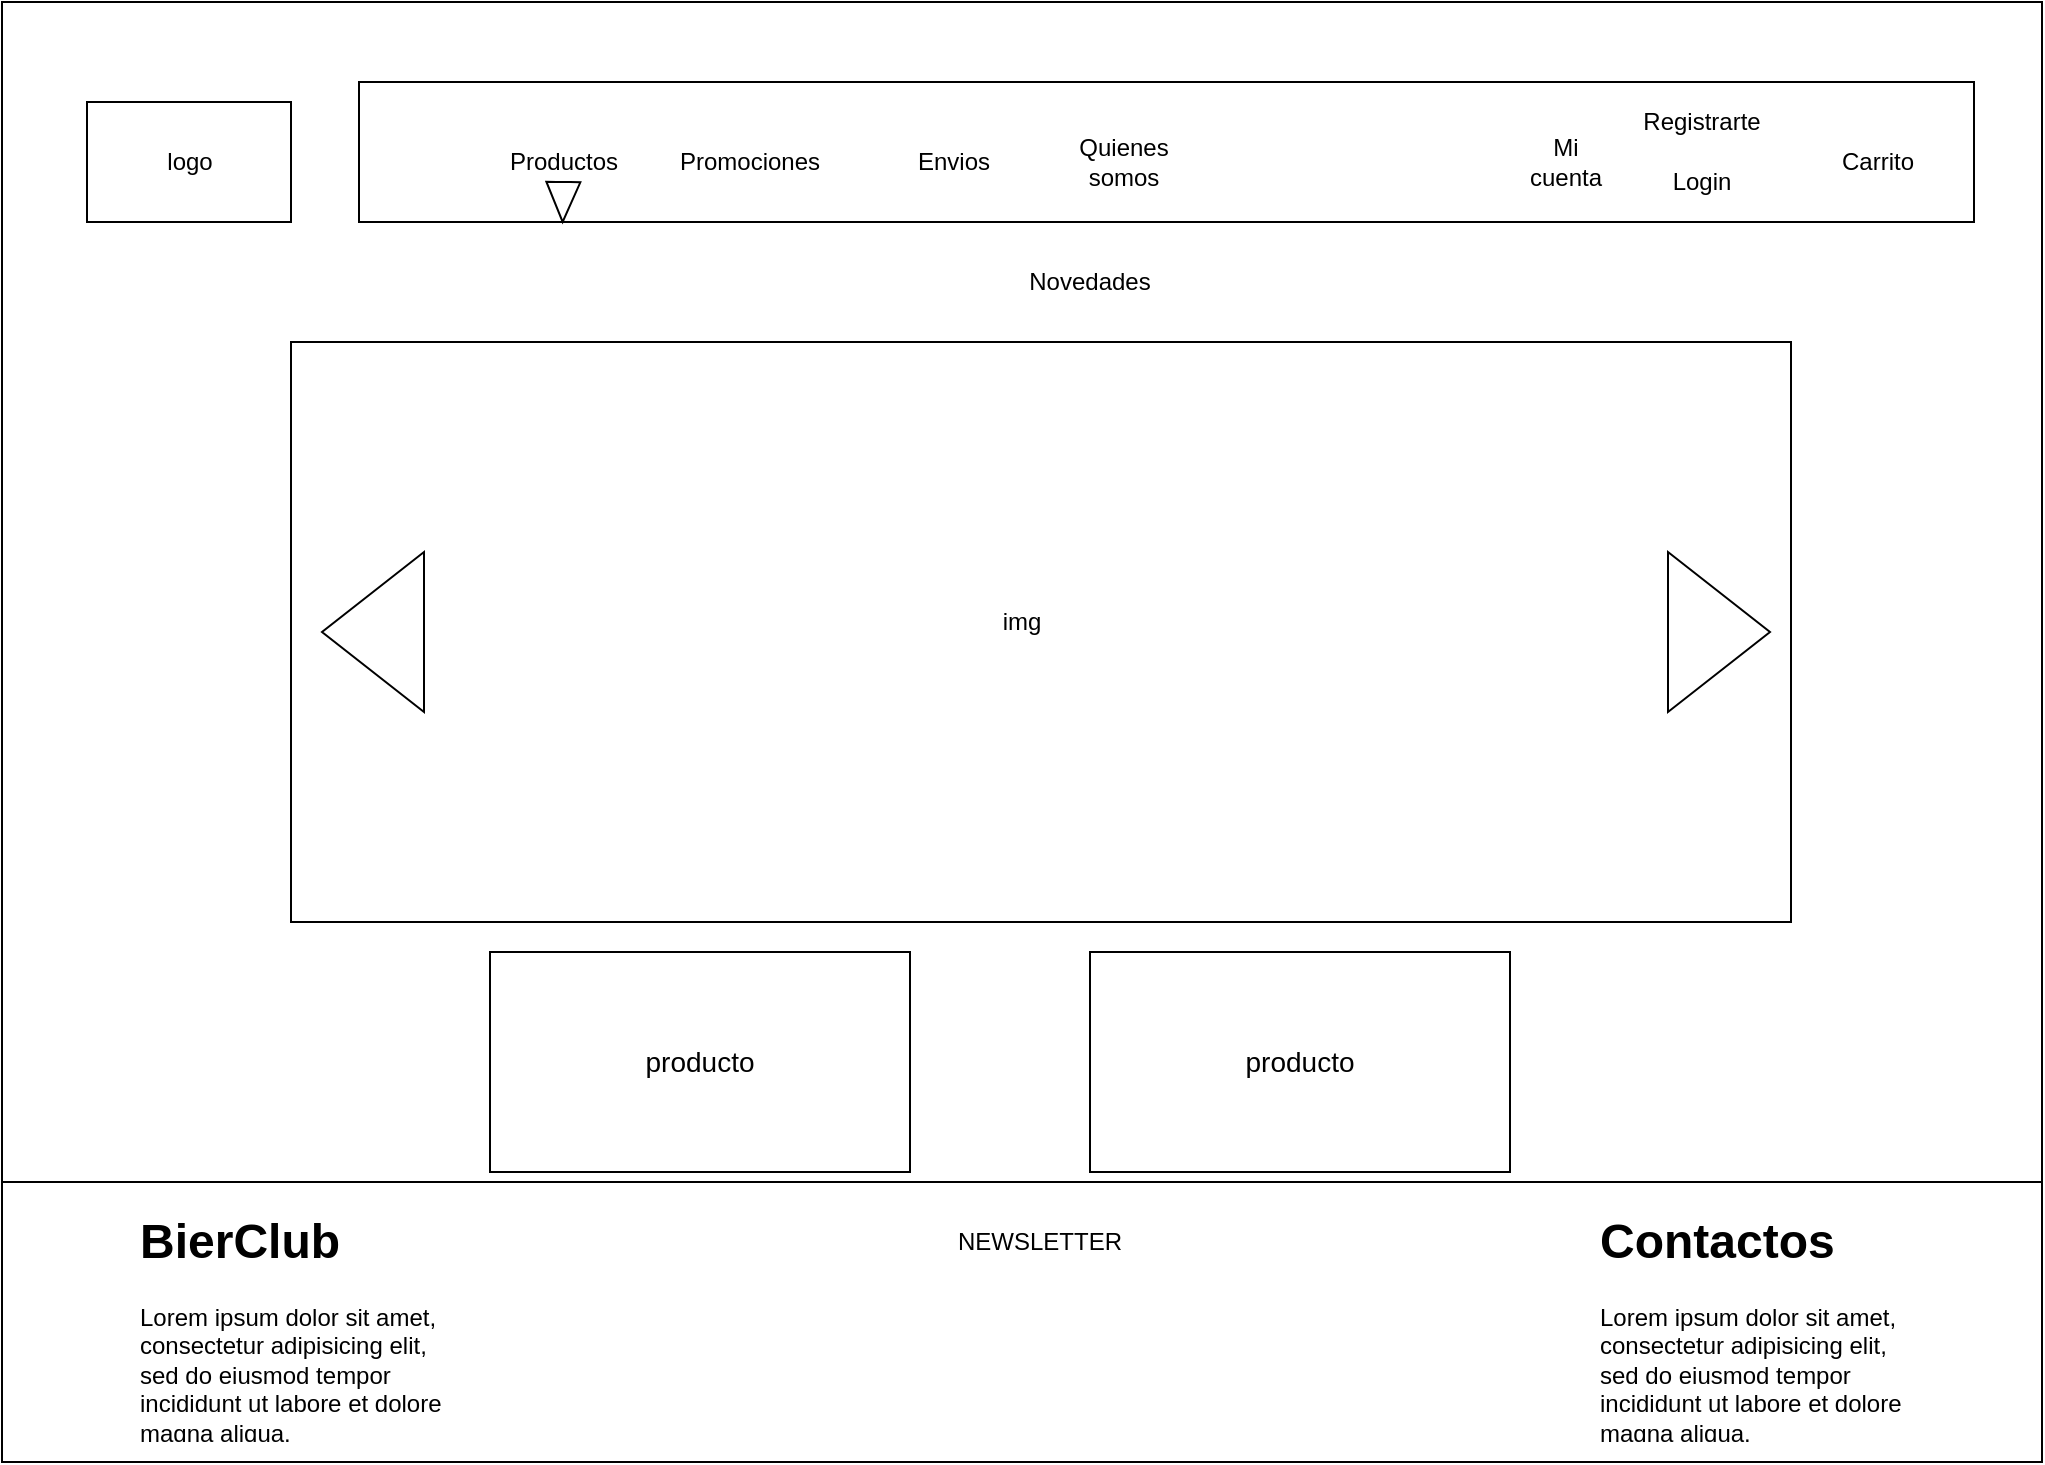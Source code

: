 <mxfile version="13.7.3" type="github" pages="3">
  <diagram id="gOpUKdiFm8pxkeaIe91-" name="Page-1">
    <mxGraphModel dx="2249" dy="762" grid="1" gridSize="10" guides="1" tooltips="1" connect="1" arrows="1" fold="1" page="1" pageScale="1" pageWidth="827" pageHeight="1169" math="0" shadow="0">
      <root>
        <mxCell id="0" />
        <mxCell id="1" parent="0" />
        <mxCell id="SKA3x7ePvZJh_eJGywJF-26" value="" style="group" parent="1" vertex="1" connectable="0">
          <mxGeometry x="-670" y="20" width="1020" height="730" as="geometry" />
        </mxCell>
        <mxCell id="SKA3x7ePvZJh_eJGywJF-1" value="" style="rounded=0;whiteSpace=wrap;html=1;direction=west;" parent="SKA3x7ePvZJh_eJGywJF-26" vertex="1">
          <mxGeometry width="1020" height="730" as="geometry" />
        </mxCell>
        <mxCell id="SKA3x7ePvZJh_eJGywJF-2" value="" style="rounded=0;whiteSpace=wrap;html=1;" parent="SKA3x7ePvZJh_eJGywJF-26" vertex="1">
          <mxGeometry x="42.5" y="50" width="102" height="60" as="geometry" />
        </mxCell>
        <mxCell id="SKA3x7ePvZJh_eJGywJF-3" value="logo" style="text;html=1;strokeColor=none;fillColor=none;align=center;verticalAlign=middle;whiteSpace=wrap;rounded=0;" parent="SKA3x7ePvZJh_eJGywJF-26" vertex="1">
          <mxGeometry x="63.75" y="62.5" width="59.5" height="35" as="geometry" />
        </mxCell>
        <mxCell id="SKA3x7ePvZJh_eJGywJF-4" value="" style="rounded=0;whiteSpace=wrap;html=1;" parent="SKA3x7ePvZJh_eJGywJF-26" vertex="1">
          <mxGeometry x="178.5" y="40" width="807.5" height="70" as="geometry" />
        </mxCell>
        <mxCell id="SKA3x7ePvZJh_eJGywJF-5" value="Registrarte" style="text;html=1;strokeColor=none;fillColor=none;align=center;verticalAlign=middle;whiteSpace=wrap;rounded=0;" parent="SKA3x7ePvZJh_eJGywJF-26" vertex="1">
          <mxGeometry x="833" y="50" width="34" height="20" as="geometry" />
        </mxCell>
        <mxCell id="SKA3x7ePvZJh_eJGywJF-6" value="Login" style="text;html=1;strokeColor=none;fillColor=none;align=center;verticalAlign=middle;whiteSpace=wrap;rounded=0;" parent="SKA3x7ePvZJh_eJGywJF-26" vertex="1">
          <mxGeometry x="833" y="80" width="34" height="20" as="geometry" />
        </mxCell>
        <mxCell id="SKA3x7ePvZJh_eJGywJF-7" value="Productos" style="text;html=1;strokeColor=none;fillColor=none;align=center;verticalAlign=middle;whiteSpace=wrap;rounded=0;" parent="SKA3x7ePvZJh_eJGywJF-26" vertex="1">
          <mxGeometry x="263.5" y="70" width="34" height="20" as="geometry" />
        </mxCell>
        <mxCell id="SKA3x7ePvZJh_eJGywJF-8" value="Mi cuenta" style="text;html=1;strokeColor=none;fillColor=none;align=center;verticalAlign=middle;whiteSpace=wrap;rounded=0;" parent="SKA3x7ePvZJh_eJGywJF-26" vertex="1">
          <mxGeometry x="765" y="70" width="34" height="20" as="geometry" />
        </mxCell>
        <mxCell id="SKA3x7ePvZJh_eJGywJF-9" value="Carrito" style="text;html=1;strokeColor=none;fillColor=none;align=center;verticalAlign=middle;whiteSpace=wrap;rounded=0;" parent="SKA3x7ePvZJh_eJGywJF-26" vertex="1">
          <mxGeometry x="921.4" y="70" width="34" height="20" as="geometry" />
        </mxCell>
        <mxCell id="SKA3x7ePvZJh_eJGywJF-10" value="Promociones" style="text;html=1;strokeColor=none;fillColor=none;align=center;verticalAlign=middle;whiteSpace=wrap;rounded=0;" parent="SKA3x7ePvZJh_eJGywJF-26" vertex="1">
          <mxGeometry x="357" y="70" width="34" height="20" as="geometry" />
        </mxCell>
        <mxCell id="SKA3x7ePvZJh_eJGywJF-11" value="Envios" style="text;html=1;strokeColor=none;fillColor=none;align=center;verticalAlign=middle;whiteSpace=wrap;rounded=0;" parent="SKA3x7ePvZJh_eJGywJF-26" vertex="1">
          <mxGeometry x="459" y="70" width="34" height="20" as="geometry" />
        </mxCell>
        <mxCell id="SKA3x7ePvZJh_eJGywJF-12" value="Novedades" style="text;html=1;strokeColor=none;fillColor=none;align=center;verticalAlign=middle;whiteSpace=wrap;rounded=0;" parent="SKA3x7ePvZJh_eJGywJF-26" vertex="1">
          <mxGeometry x="527" y="130" width="34" height="20" as="geometry" />
        </mxCell>
        <mxCell id="SKA3x7ePvZJh_eJGywJF-13" value="" style="rounded=0;whiteSpace=wrap;html=1;" parent="SKA3x7ePvZJh_eJGywJF-26" vertex="1">
          <mxGeometry x="144.5" y="170" width="750" height="290" as="geometry" />
        </mxCell>
        <mxCell id="SKA3x7ePvZJh_eJGywJF-14" value="img" style="text;html=1;strokeColor=none;fillColor=none;align=center;verticalAlign=middle;whiteSpace=wrap;rounded=0;" parent="SKA3x7ePvZJh_eJGywJF-26" vertex="1">
          <mxGeometry x="493" y="300" width="34" height="20" as="geometry" />
        </mxCell>
        <mxCell id="SKA3x7ePvZJh_eJGywJF-15" value="" style="rounded=0;whiteSpace=wrap;html=1;" parent="SKA3x7ePvZJh_eJGywJF-26" vertex="1">
          <mxGeometry y="590" width="1020" height="140" as="geometry" />
        </mxCell>
        <mxCell id="SKA3x7ePvZJh_eJGywJF-16" value="Quienes somos" style="text;html=1;strokeColor=none;fillColor=none;align=center;verticalAlign=middle;whiteSpace=wrap;rounded=0;" parent="SKA3x7ePvZJh_eJGywJF-26" vertex="1">
          <mxGeometry x="544" y="70" width="34" height="20" as="geometry" />
        </mxCell>
        <mxCell id="SKA3x7ePvZJh_eJGywJF-17" value="&lt;h1&gt;BierClub&lt;/h1&gt;&lt;p&gt;Lorem ipsum dolor sit amet, consectetur adipisicing elit, sed do eiusmod tempor incididunt ut labore et dolore magna aliqua.&lt;/p&gt;" style="text;html=1;strokeColor=none;fillColor=none;spacing=5;spacingTop=-20;whiteSpace=wrap;overflow=hidden;rounded=0;" parent="SKA3x7ePvZJh_eJGywJF-26" vertex="1">
          <mxGeometry x="63.75" y="600" width="161.5" height="120" as="geometry" />
        </mxCell>
        <mxCell id="SKA3x7ePvZJh_eJGywJF-18" value="NEWSLETTER" style="text;html=1;strokeColor=none;fillColor=none;align=center;verticalAlign=middle;whiteSpace=wrap;rounded=0;" parent="SKA3x7ePvZJh_eJGywJF-26" vertex="1">
          <mxGeometry x="501.5" y="610" width="34" height="20" as="geometry" />
        </mxCell>
        <mxCell id="SKA3x7ePvZJh_eJGywJF-19" value="&lt;h1&gt;Contactos&lt;/h1&gt;&lt;p&gt;Lorem ipsum dolor sit amet, consectetur adipisicing elit, sed do eiusmod tempor incididunt ut labore et dolore magna aliqua.&lt;/p&gt;" style="text;html=1;strokeColor=none;fillColor=none;spacing=5;spacingTop=-20;whiteSpace=wrap;overflow=hidden;rounded=0;" parent="SKA3x7ePvZJh_eJGywJF-26" vertex="1">
          <mxGeometry x="793.9" y="600" width="161.5" height="120" as="geometry" />
        </mxCell>
        <mxCell id="SKA3x7ePvZJh_eJGywJF-20" value="" style="triangle;whiteSpace=wrap;html=1;" parent="SKA3x7ePvZJh_eJGywJF-26" vertex="1">
          <mxGeometry x="833" y="275" width="51" height="80" as="geometry" />
        </mxCell>
        <mxCell id="SKA3x7ePvZJh_eJGywJF-21" value="" style="triangle;whiteSpace=wrap;html=1;rotation=-180;" parent="SKA3x7ePvZJh_eJGywJF-26" vertex="1">
          <mxGeometry x="160" y="275" width="51" height="80" as="geometry" />
        </mxCell>
        <mxCell id="SKA3x7ePvZJh_eJGywJF-22" value="" style="html=1;shadow=0;dashed=0;align=center;verticalAlign=middle;shape=mxgraph.arrows2.arrow;dy=0.6;dx=40;direction=north;notch=0;rotation=-179;" parent="SKA3x7ePvZJh_eJGywJF-26" vertex="1">
          <mxGeometry x="272" y="90" width="17" height="20" as="geometry" />
        </mxCell>
        <mxCell id="EqxgdsRq9EpwYWU9fqhZ-1" value="" style="rounded=0;whiteSpace=wrap;html=1;fontSize=14;" vertex="1" parent="SKA3x7ePvZJh_eJGywJF-26">
          <mxGeometry x="244" y="475" width="210" height="110" as="geometry" />
        </mxCell>
        <mxCell id="EqxgdsRq9EpwYWU9fqhZ-2" value="producto" style="text;html=1;strokeColor=none;fillColor=none;align=center;verticalAlign=middle;whiteSpace=wrap;rounded=0;fontSize=14;" vertex="1" parent="SKA3x7ePvZJh_eJGywJF-26">
          <mxGeometry x="329" y="520" width="40" height="20" as="geometry" />
        </mxCell>
        <mxCell id="EqxgdsRq9EpwYWU9fqhZ-4" value="" style="rounded=0;whiteSpace=wrap;html=1;fontSize=14;" vertex="1" parent="SKA3x7ePvZJh_eJGywJF-26">
          <mxGeometry x="544" y="475" width="210" height="110" as="geometry" />
        </mxCell>
        <mxCell id="EqxgdsRq9EpwYWU9fqhZ-5" value="producto" style="text;html=1;strokeColor=none;fillColor=none;align=center;verticalAlign=middle;whiteSpace=wrap;rounded=0;fontSize=14;" vertex="1" parent="SKA3x7ePvZJh_eJGywJF-26">
          <mxGeometry x="629" y="520" width="40" height="20" as="geometry" />
        </mxCell>
      </root>
    </mxGraphModel>
  </diagram>
  <diagram id="BdrQL4cdrKm6RFQFndbp" name="Page-2">
    <mxGraphModel dx="2500" dy="896" grid="1" gridSize="10" guides="1" tooltips="1" connect="1" arrows="1" fold="1" page="1" pageScale="1" pageWidth="827" pageHeight="1169" math="0" shadow="0">
      <root>
        <mxCell id="iuKd_Pp8GD_JtyTHeRY1-0" />
        <mxCell id="iuKd_Pp8GD_JtyTHeRY1-1" parent="iuKd_Pp8GD_JtyTHeRY1-0" />
        <mxCell id="iuKd_Pp8GD_JtyTHeRY1-2" value="" style="rounded=0;whiteSpace=wrap;html=1;direction=west;" parent="iuKd_Pp8GD_JtyTHeRY1-1" vertex="1">
          <mxGeometry x="-670" y="20" width="1020" height="730" as="geometry" />
        </mxCell>
        <mxCell id="iuKd_Pp8GD_JtyTHeRY1-3" value="Productos" style="text;html=1;strokeColor=none;fillColor=none;align=center;verticalAlign=middle;whiteSpace=wrap;rounded=0;" parent="iuKd_Pp8GD_JtyTHeRY1-1" vertex="1">
          <mxGeometry x="-406.5" y="90" width="34.0" height="20" as="geometry" />
        </mxCell>
        <mxCell id="iuKd_Pp8GD_JtyTHeRY1-4" value="Promociones" style="text;html=1;strokeColor=none;fillColor=none;align=center;verticalAlign=middle;whiteSpace=wrap;rounded=0;" parent="iuKd_Pp8GD_JtyTHeRY1-1" vertex="1">
          <mxGeometry x="-313" y="90" width="34.0" height="20" as="geometry" />
        </mxCell>
        <mxCell id="iuKd_Pp8GD_JtyTHeRY1-5" value="Envios" style="text;html=1;strokeColor=none;fillColor=none;align=center;verticalAlign=middle;whiteSpace=wrap;rounded=0;" parent="iuKd_Pp8GD_JtyTHeRY1-1" vertex="1">
          <mxGeometry x="-211" y="90" width="34.0" height="20" as="geometry" />
        </mxCell>
        <mxCell id="iuKd_Pp8GD_JtyTHeRY1-6" value="" style="rounded=0;whiteSpace=wrap;html=1;" parent="iuKd_Pp8GD_JtyTHeRY1-1" vertex="1">
          <mxGeometry x="-670" y="630" width="1020" height="150" as="geometry" />
        </mxCell>
        <mxCell id="iuKd_Pp8GD_JtyTHeRY1-7" value="Quienes somos" style="text;html=1;strokeColor=none;fillColor=none;align=center;verticalAlign=middle;whiteSpace=wrap;rounded=0;" parent="iuKd_Pp8GD_JtyTHeRY1-1" vertex="1">
          <mxGeometry x="-126.0" y="90" width="34.0" height="20" as="geometry" />
        </mxCell>
        <mxCell id="iuKd_Pp8GD_JtyTHeRY1-8" value="NEWSLETTER" style="text;html=1;strokeColor=none;fillColor=none;align=center;verticalAlign=middle;whiteSpace=wrap;rounded=0;" parent="iuKd_Pp8GD_JtyTHeRY1-1" vertex="1">
          <mxGeometry x="-168.5" y="660" width="34.0" height="20" as="geometry" />
        </mxCell>
        <mxCell id="iuKd_Pp8GD_JtyTHeRY1-9" value="" style="shape=actor;whiteSpace=wrap;html=1;" parent="iuKd_Pp8GD_JtyTHeRY1-1" vertex="1">
          <mxGeometry x="90" y="65" width="33.9" height="60" as="geometry" />
        </mxCell>
        <mxCell id="iuKd_Pp8GD_JtyTHeRY1-10" value="Mi cuenta" style="text;html=1;strokeColor=none;fillColor=none;align=center;verticalAlign=middle;whiteSpace=wrap;rounded=0;" parent="iuKd_Pp8GD_JtyTHeRY1-1" vertex="1">
          <mxGeometry x="89.9" y="100" width="34.0" height="20" as="geometry" />
        </mxCell>
        <mxCell id="iuKd_Pp8GD_JtyTHeRY1-11" value="" style="rounded=1;whiteSpace=wrap;html=1;rotation=90;" parent="iuKd_Pp8GD_JtyTHeRY1-1" vertex="1">
          <mxGeometry x="-516.47" y="220" width="151.937" height="173.13" as="geometry" />
        </mxCell>
        <mxCell id="iuKd_Pp8GD_JtyTHeRY1-12" value="" style="rounded=1;whiteSpace=wrap;html=1;rotation=90;" parent="iuKd_Pp8GD_JtyTHeRY1-1" vertex="1">
          <mxGeometry x="-336.907" y="220" width="151.937" height="173.13" as="geometry" />
        </mxCell>
        <mxCell id="iuKd_Pp8GD_JtyTHeRY1-13" value="" style="rounded=1;whiteSpace=wrap;html=1;rotation=90;" parent="iuKd_Pp8GD_JtyTHeRY1-1" vertex="1">
          <mxGeometry x="-150.97" y="220" width="151.937" height="173.13" as="geometry" />
        </mxCell>
        <mxCell id="iuKd_Pp8GD_JtyTHeRY1-14" value="" style="rounded=1;whiteSpace=wrap;html=1;rotation=90;" parent="iuKd_Pp8GD_JtyTHeRY1-1" vertex="1">
          <mxGeometry x="36.03" y="220" width="151.937" height="173.13" as="geometry" />
        </mxCell>
        <mxCell id="iuKd_Pp8GD_JtyTHeRY1-15" value="" style="rounded=1;whiteSpace=wrap;html=1;rotation=90;" parent="iuKd_Pp8GD_JtyTHeRY1-1" vertex="1">
          <mxGeometry x="-516.47" y="430" width="151.937" height="173.13" as="geometry" />
        </mxCell>
        <mxCell id="iuKd_Pp8GD_JtyTHeRY1-19" value="" style="endArrow=none;html=1;entryX=0.75;entryY=0;entryDx=0;entryDy=0;exitX=0.75;exitY=1;exitDx=0;exitDy=0;" parent="iuKd_Pp8GD_JtyTHeRY1-1" source="iuKd_Pp8GD_JtyTHeRY1-11" target="iuKd_Pp8GD_JtyTHeRY1-11" edge="1">
          <mxGeometry width="50" height="50" relative="1" as="geometry">
            <mxPoint x="-516.47" y="351" as="sourcePoint" />
            <mxPoint x="-468.02" y="300" as="targetPoint" />
          </mxGeometry>
        </mxCell>
        <mxCell id="iuKd_Pp8GD_JtyTHeRY1-20" value="" style="endArrow=none;html=1;entryX=0.75;entryY=0;entryDx=0;entryDy=0;" parent="iuKd_Pp8GD_JtyTHeRY1-1" edge="1">
          <mxGeometry width="50" height="50" relative="1" as="geometry">
            <mxPoint x="-334.519" y="350" as="sourcePoint" />
            <mxPoint x="-184.97" y="350.253" as="targetPoint" />
          </mxGeometry>
        </mxCell>
        <mxCell id="iuKd_Pp8GD_JtyTHeRY1-21" value="" style="endArrow=none;html=1;entryX=0.75;entryY=0;entryDx=0;entryDy=0;" parent="iuKd_Pp8GD_JtyTHeRY1-1" edge="1">
          <mxGeometry width="50" height="50" relative="1" as="geometry">
            <mxPoint x="-149.772" y="350" as="sourcePoint" />
            <mxPoint x="-0.223" y="350.253" as="targetPoint" />
          </mxGeometry>
        </mxCell>
        <mxCell id="iuKd_Pp8GD_JtyTHeRY1-22" value="" style="endArrow=none;html=1;entryX=0.75;entryY=0;entryDx=0;entryDy=0;" parent="iuKd_Pp8GD_JtyTHeRY1-1" edge="1">
          <mxGeometry width="50" height="50" relative="1" as="geometry">
            <mxPoint x="38.418" y="350" as="sourcePoint" />
            <mxPoint x="187.967" y="350.253" as="targetPoint" />
          </mxGeometry>
        </mxCell>
        <mxCell id="iuKd_Pp8GD_JtyTHeRY1-27" value="Precio" style="text;html=1;strokeColor=none;fillColor=none;align=center;verticalAlign=middle;whiteSpace=wrap;rounded=0;" parent="iuKd_Pp8GD_JtyTHeRY1-1" vertex="1">
          <mxGeometry x="-465.47" y="360" width="34.0" height="20" as="geometry" />
        </mxCell>
        <mxCell id="iuKd_Pp8GD_JtyTHeRY1-28" value="Precio" style="text;html=1;strokeColor=none;fillColor=none;align=center;verticalAlign=middle;whiteSpace=wrap;rounded=0;" parent="iuKd_Pp8GD_JtyTHeRY1-1" vertex="1">
          <mxGeometry x="95" y="360" width="34.0" height="20" as="geometry" />
        </mxCell>
        <mxCell id="iuKd_Pp8GD_JtyTHeRY1-29" value="Precio" style="text;html=1;strokeColor=none;fillColor=none;align=center;verticalAlign=middle;whiteSpace=wrap;rounded=0;" parent="iuKd_Pp8GD_JtyTHeRY1-1" vertex="1">
          <mxGeometry x="-99.967" y="360" width="34.0" height="20" as="geometry" />
        </mxCell>
        <mxCell id="iuKd_Pp8GD_JtyTHeRY1-30" value="Precio" style="text;html=1;strokeColor=none;fillColor=none;align=center;verticalAlign=middle;whiteSpace=wrap;rounded=0;" parent="iuKd_Pp8GD_JtyTHeRY1-1" vertex="1">
          <mxGeometry x="-277.935" y="360" width="34.0" height="20" as="geometry" />
        </mxCell>
        <mxCell id="iuKd_Pp8GD_JtyTHeRY1-31" value="Precio" style="text;html=1;strokeColor=none;fillColor=none;align=center;verticalAlign=middle;whiteSpace=wrap;rounded=0;" parent="iuKd_Pp8GD_JtyTHeRY1-1" vertex="1">
          <mxGeometry x="-469.72" y="570" width="34.0" height="20" as="geometry" />
        </mxCell>
        <mxCell id="iuKd_Pp8GD_JtyTHeRY1-32" value="Precio" style="text;html=1;strokeColor=none;fillColor=none;align=center;verticalAlign=middle;whiteSpace=wrap;rounded=0;" parent="iuKd_Pp8GD_JtyTHeRY1-1" vertex="1">
          <mxGeometry x="153.97" y="530" width="34.0" height="20" as="geometry" />
        </mxCell>
        <mxCell id="iuKd_Pp8GD_JtyTHeRY1-33" value="Precio" style="text;html=1;strokeColor=none;fillColor=none;align=center;verticalAlign=middle;whiteSpace=wrap;rounded=0;" parent="iuKd_Pp8GD_JtyTHeRY1-1" vertex="1">
          <mxGeometry x="-40.997" y="530" width="34.0" height="20" as="geometry" />
        </mxCell>
        <mxCell id="iuKd_Pp8GD_JtyTHeRY1-34" value="Precio" style="text;html=1;strokeColor=none;fillColor=none;align=center;verticalAlign=middle;whiteSpace=wrap;rounded=0;" parent="iuKd_Pp8GD_JtyTHeRY1-1" vertex="1">
          <mxGeometry x="-223.215" y="530" width="34.0" height="20" as="geometry" />
        </mxCell>
        <mxCell id="iuKd_Pp8GD_JtyTHeRY1-35" value="" style="ellipse;whiteSpace=wrap;html=1;" parent="iuKd_Pp8GD_JtyTHeRY1-1" vertex="1">
          <mxGeometry x="-640.25" y="55" width="102" height="80" as="geometry" />
        </mxCell>
        <mxCell id="iuKd_Pp8GD_JtyTHeRY1-36" value="" style="line;strokeWidth=2;html=1;" parent="iuKd_Pp8GD_JtyTHeRY1-1" vertex="1">
          <mxGeometry x="-670" y="150" width="1020" height="10" as="geometry" />
        </mxCell>
        <mxCell id="iuKd_Pp8GD_JtyTHeRY1-37" value="" style="rounded=1;whiteSpace=wrap;html=1;" parent="iuKd_Pp8GD_JtyTHeRY1-1" vertex="1">
          <mxGeometry x="146" y="50" width="68.0" height="80" as="geometry" />
        </mxCell>
        <mxCell id="iuKd_Pp8GD_JtyTHeRY1-38" value="Registrarte" style="text;html=1;strokeColor=none;fillColor=none;align=center;verticalAlign=middle;whiteSpace=wrap;rounded=0;" parent="iuKd_Pp8GD_JtyTHeRY1-1" vertex="1">
          <mxGeometry x="163" y="70" width="34.0" height="20" as="geometry" />
        </mxCell>
        <mxCell id="iuKd_Pp8GD_JtyTHeRY1-39" value="Login" style="text;html=1;strokeColor=none;fillColor=none;align=center;verticalAlign=middle;whiteSpace=wrap;rounded=0;" parent="iuKd_Pp8GD_JtyTHeRY1-1" vertex="1">
          <mxGeometry x="163" y="100" width="34.0" height="20" as="geometry" />
        </mxCell>
        <mxCell id="iuKd_Pp8GD_JtyTHeRY1-40" value="" style="endArrow=none;html=1;" parent="iuKd_Pp8GD_JtyTHeRY1-1" edge="1">
          <mxGeometry width="50" height="50" relative="1" as="geometry">
            <mxPoint x="146" y="99" as="sourcePoint" />
            <mxPoint x="214" y="99" as="targetPoint" />
          </mxGeometry>
        </mxCell>
        <mxCell id="iuKd_Pp8GD_JtyTHeRY1-41" value="" style="ellipse;whiteSpace=wrap;html=1;" parent="iuKd_Pp8GD_JtyTHeRY1-1" vertex="1">
          <mxGeometry x="231.0" y="55" width="102" height="80" as="geometry" />
        </mxCell>
        <mxCell id="iuKd_Pp8GD_JtyTHeRY1-42" value="Img Carrito" style="text;html=1;strokeColor=none;fillColor=none;align=center;verticalAlign=middle;whiteSpace=wrap;rounded=0;" parent="iuKd_Pp8GD_JtyTHeRY1-1" vertex="1">
          <mxGeometry x="265" y="85" width="34.0" height="20" as="geometry" />
        </mxCell>
        <mxCell id="iuKd_Pp8GD_JtyTHeRY1-43" value="" style="html=1;shadow=0;dashed=0;align=center;verticalAlign=middle;shape=mxgraph.arrows2.arrow;dy=0.6;dx=40;direction=north;notch=0;rotation=-179;" parent="iuKd_Pp8GD_JtyTHeRY1-1" vertex="1">
          <mxGeometry x="-402.25" y="115" width="17.0" height="20" as="geometry" />
        </mxCell>
        <mxCell id="iuKd_Pp8GD_JtyTHeRY1-44" value="" style="rounded=1;whiteSpace=wrap;html=1;" parent="iuKd_Pp8GD_JtyTHeRY1-1" vertex="1">
          <mxGeometry x="-610.5" y="650" width="178.5" height="110" as="geometry" />
        </mxCell>
        <mxCell id="iuKd_Pp8GD_JtyTHeRY1-45" value="&lt;h1&gt;BierClub&lt;/h1&gt;&lt;p&gt;Lorem ipsum dolor sit amet, consectetur adipisicing elit, sed do eiusmod tempor incididunt ut labore et dolore magna aliqua.&lt;/p&gt;" style="text;html=1;strokeColor=none;fillColor=none;spacing=5;spacingTop=-20;whiteSpace=wrap;overflow=hidden;rounded=0;" parent="iuKd_Pp8GD_JtyTHeRY1-1" vertex="1">
          <mxGeometry x="-606.25" y="650" width="156.25" height="100" as="geometry" />
        </mxCell>
        <mxCell id="iuKd_Pp8GD_JtyTHeRY1-46" value="" style="rounded=1;whiteSpace=wrap;html=1;" parent="iuKd_Pp8GD_JtyTHeRY1-1" vertex="1">
          <mxGeometry x="-286.965" y="690" width="279.964" height="30" as="geometry" />
        </mxCell>
        <mxCell id="iuKd_Pp8GD_JtyTHeRY1-47" value="" style="rounded=1;whiteSpace=wrap;html=1;" parent="iuKd_Pp8GD_JtyTHeRY1-1" vertex="1">
          <mxGeometry x="119.973" y="650" width="187.527" height="110" as="geometry" />
        </mxCell>
        <mxCell id="iuKd_Pp8GD_JtyTHeRY1-48" value="&lt;h1&gt;Contactos&lt;/h1&gt;&lt;p&gt;Lorem ipsum dolor sit amet, consectetur adipisicing elit, sed do eiusmod tempor incididunt ut labore et dolore magna aliqua.&lt;/p&gt;" style="text;html=1;strokeColor=none;fillColor=none;spacing=5;spacingTop=-20;whiteSpace=wrap;overflow=hidden;rounded=0;" parent="iuKd_Pp8GD_JtyTHeRY1-1" vertex="1">
          <mxGeometry x="144.08" y="650" width="139.31" height="110" as="geometry" />
        </mxCell>
        <mxCell id="iuKd_Pp8GD_JtyTHeRY1-49" value="img logo" style="text;html=1;strokeColor=none;fillColor=none;align=center;verticalAlign=middle;whiteSpace=wrap;rounded=0;" parent="iuKd_Pp8GD_JtyTHeRY1-1" vertex="1">
          <mxGeometry x="-606.25" y="85" width="34.0" height="20" as="geometry" />
        </mxCell>
        <mxCell id="Uk2ZDVLwyH8MJyocKTqU-0" value="" style="rounded=1;whiteSpace=wrap;html=1;fontSize=14;arcSize=50;" vertex="1" parent="iuKd_Pp8GD_JtyTHeRY1-1">
          <mxGeometry x="-350.0" y="160" width="421.97" height="40" as="geometry" />
        </mxCell>
        <mxCell id="Uk2ZDVLwyH8MJyocKTqU-1" value="Que estas buscando?" style="text;html=1;strokeColor=none;fillColor=none;align=center;verticalAlign=middle;whiteSpace=wrap;rounded=0;fontSize=14;" vertex="1" parent="iuKd_Pp8GD_JtyTHeRY1-1">
          <mxGeometry x="-222.82" y="170" width="160" height="20" as="geometry" />
        </mxCell>
        <mxCell id="Uk2ZDVLwyH8MJyocKTqU-3" value="Precio" style="text;html=1;strokeColor=none;fillColor=none;align=center;verticalAlign=middle;whiteSpace=wrap;rounded=0;" vertex="1" parent="iuKd_Pp8GD_JtyTHeRY1-1">
          <mxGeometry x="153.97" y="570" width="34.0" height="20" as="geometry" />
        </mxCell>
        <mxCell id="Uk2ZDVLwyH8MJyocKTqU-5" value="" style="endArrow=none;html=1;entryX=0.75;entryY=0;entryDx=0;entryDy=0;" edge="1" parent="iuKd_Pp8GD_JtyTHeRY1-1">
          <mxGeometry width="50" height="50" relative="1" as="geometry">
            <mxPoint x="-90.802" y="560" as="sourcePoint" />
            <mxPoint x="58.747" y="560.253" as="targetPoint" />
          </mxGeometry>
        </mxCell>
        <mxCell id="Uk2ZDVLwyH8MJyocKTqU-6" value="Precio" style="text;html=1;strokeColor=none;fillColor=none;align=center;verticalAlign=middle;whiteSpace=wrap;rounded=0;" vertex="1" parent="iuKd_Pp8GD_JtyTHeRY1-1">
          <mxGeometry x="-40.997" y="570" width="34.0" height="20" as="geometry" />
        </mxCell>
        <mxCell id="Uk2ZDVLwyH8MJyocKTqU-10" value="Precio" style="text;html=1;strokeColor=none;fillColor=none;align=center;verticalAlign=middle;whiteSpace=wrap;rounded=0;" vertex="1" parent="iuKd_Pp8GD_JtyTHeRY1-1">
          <mxGeometry x="-223.215" y="570" width="34.0" height="20" as="geometry" />
        </mxCell>
        <mxCell id="Uk2ZDVLwyH8MJyocKTqU-13" value="Precio" style="text;html=1;strokeColor=none;fillColor=none;align=center;verticalAlign=middle;whiteSpace=wrap;rounded=0;" vertex="1" parent="iuKd_Pp8GD_JtyTHeRY1-1">
          <mxGeometry x="-39.665" y="570" width="34.0" height="20" as="geometry" />
        </mxCell>
        <mxCell id="Uk2ZDVLwyH8MJyocKTqU-14" value="" style="rounded=1;whiteSpace=wrap;html=1;rotation=90;" vertex="1" parent="iuKd_Pp8GD_JtyTHeRY1-1">
          <mxGeometry x="290" y="350" width="100" height="10" as="geometry" />
        </mxCell>
        <mxCell id="Uk2ZDVLwyH8MJyocKTqU-15" value="" style="rounded=1;whiteSpace=wrap;html=1;rotation=90;" vertex="1" parent="iuKd_Pp8GD_JtyTHeRY1-1">
          <mxGeometry x="36.03" y="430" width="151.937" height="173.13" as="geometry" />
        </mxCell>
        <mxCell id="Uk2ZDVLwyH8MJyocKTqU-16" value="" style="endArrow=none;html=1;entryX=0.75;entryY=0;entryDx=0;entryDy=0;" edge="1" parent="iuKd_Pp8GD_JtyTHeRY1-1">
          <mxGeometry width="50" height="50" relative="1" as="geometry">
            <mxPoint x="38.419" y="560" as="sourcePoint" />
            <mxPoint x="187.968" y="560.253" as="targetPoint" />
          </mxGeometry>
        </mxCell>
        <mxCell id="Uk2ZDVLwyH8MJyocKTqU-17" value="Precio" style="text;html=1;strokeColor=none;fillColor=none;align=center;verticalAlign=middle;whiteSpace=wrap;rounded=0;" vertex="1" parent="iuKd_Pp8GD_JtyTHeRY1-1">
          <mxGeometry x="95" y="570" width="34.0" height="20" as="geometry" />
        </mxCell>
        <mxCell id="Uk2ZDVLwyH8MJyocKTqU-18" value="" style="endArrow=none;html=1;entryX=0.75;entryY=0;entryDx=0;entryDy=0;" edge="1" parent="iuKd_Pp8GD_JtyTHeRY1-1">
          <mxGeometry width="50" height="50" relative="1" as="geometry">
            <mxPoint x="-150.969" y="560" as="sourcePoint" />
            <mxPoint x="-1.42" y="560.253" as="targetPoint" />
          </mxGeometry>
        </mxCell>
        <mxCell id="Uk2ZDVLwyH8MJyocKTqU-19" value="Precio" style="text;html=1;strokeColor=none;fillColor=none;align=center;verticalAlign=middle;whiteSpace=wrap;rounded=0;" vertex="1" parent="iuKd_Pp8GD_JtyTHeRY1-1">
          <mxGeometry x="-98.635" y="570" width="34.0" height="20" as="geometry" />
        </mxCell>
        <mxCell id="Uk2ZDVLwyH8MJyocKTqU-20" value="" style="rounded=1;whiteSpace=wrap;html=1;rotation=90;" vertex="1" parent="iuKd_Pp8GD_JtyTHeRY1-1">
          <mxGeometry x="-150.97" y="430" width="151.937" height="173.13" as="geometry" />
        </mxCell>
        <mxCell id="Uk2ZDVLwyH8MJyocKTqU-21" value="" style="rounded=1;whiteSpace=wrap;html=1;rotation=90;" vertex="1" parent="iuKd_Pp8GD_JtyTHeRY1-1">
          <mxGeometry x="-336.907" y="430" width="151.937" height="173.13" as="geometry" />
        </mxCell>
        <mxCell id="Uk2ZDVLwyH8MJyocKTqU-22" value="" style="endArrow=none;html=1;entryX=0.75;entryY=0;entryDx=0;entryDy=0;" edge="1" parent="iuKd_Pp8GD_JtyTHeRY1-1">
          <mxGeometry width="50" height="50" relative="1" as="geometry">
            <mxPoint x="-334.519" y="560" as="sourcePoint" />
            <mxPoint x="-184.97" y="560.253" as="targetPoint" />
          </mxGeometry>
        </mxCell>
        <mxCell id="Uk2ZDVLwyH8MJyocKTqU-23" value="Precio" style="text;html=1;strokeColor=none;fillColor=none;align=center;verticalAlign=middle;whiteSpace=wrap;rounded=0;" vertex="1" parent="iuKd_Pp8GD_JtyTHeRY1-1">
          <mxGeometry x="-282.185" y="570" width="34.0" height="20" as="geometry" />
        </mxCell>
        <mxCell id="Uk2ZDVLwyH8MJyocKTqU-24" value="" style="endArrow=none;html=1;entryX=0.75;entryY=0;entryDx=0;entryDy=0;" edge="1" parent="iuKd_Pp8GD_JtyTHeRY1-1">
          <mxGeometry width="50" height="50" relative="1" as="geometry">
            <mxPoint x="-516.47" y="561" as="sourcePoint" />
            <mxPoint x="-366.921" y="561.253" as="targetPoint" />
          </mxGeometry>
        </mxCell>
        <mxCell id="Uk2ZDVLwyH8MJyocKTqU-25" value="" style="endArrow=none;html=1;entryX=0.75;entryY=0;entryDx=0;entryDy=0;" edge="1" parent="iuKd_Pp8GD_JtyTHeRY1-1">
          <mxGeometry width="50" height="50" relative="1" as="geometry">
            <mxPoint x="-150.969" y="560" as="sourcePoint" />
            <mxPoint x="-1.42" y="560.253" as="targetPoint" />
          </mxGeometry>
        </mxCell>
        <mxCell id="Uk2ZDVLwyH8MJyocKTqU-26" value="Precio" style="text;html=1;strokeColor=none;fillColor=none;align=center;verticalAlign=middle;whiteSpace=wrap;rounded=0;" vertex="1" parent="iuKd_Pp8GD_JtyTHeRY1-1">
          <mxGeometry x="-98.635" y="570" width="34.0" height="20" as="geometry" />
        </mxCell>
      </root>
    </mxGraphModel>
  </diagram>
  <diagram id="ns_dMSV5i1QM9SWYl9xY" name="Page-3">
    <mxGraphModel dx="2500" dy="896" grid="1" gridSize="10" guides="1" tooltips="1" connect="1" arrows="1" fold="1" page="1" pageScale="1" pageWidth="827" pageHeight="1169" math="0" shadow="0">
      <root>
        <mxCell id="ZGFLP-5x8rP5CcCoOaNy-0" />
        <mxCell id="ZGFLP-5x8rP5CcCoOaNy-1" parent="ZGFLP-5x8rP5CcCoOaNy-0" />
        <mxCell id="ZGFLP-5x8rP5CcCoOaNy-99" value="" style="group" parent="ZGFLP-5x8rP5CcCoOaNy-1" vertex="1" connectable="0">
          <mxGeometry x="-660" y="30" width="1020" height="960" as="geometry" />
        </mxCell>
        <mxCell id="ZGFLP-5x8rP5CcCoOaNy-52" value="" style="rounded=0;whiteSpace=wrap;html=1;direction=west;" parent="ZGFLP-5x8rP5CcCoOaNy-99" vertex="1">
          <mxGeometry width="1020" height="730" as="geometry" />
        </mxCell>
        <mxCell id="ZGFLP-5x8rP5CcCoOaNy-53" value="Productos" style="text;html=1;strokeColor=none;fillColor=none;align=center;verticalAlign=middle;whiteSpace=wrap;rounded=0;" parent="ZGFLP-5x8rP5CcCoOaNy-99" vertex="1">
          <mxGeometry x="263.5" y="70" width="34" height="20" as="geometry" />
        </mxCell>
        <mxCell id="ZGFLP-5x8rP5CcCoOaNy-54" value="Promociones" style="text;html=1;strokeColor=none;fillColor=none;align=center;verticalAlign=middle;whiteSpace=wrap;rounded=0;" parent="ZGFLP-5x8rP5CcCoOaNy-99" vertex="1">
          <mxGeometry x="357" y="70" width="34" height="20" as="geometry" />
        </mxCell>
        <mxCell id="ZGFLP-5x8rP5CcCoOaNy-55" value="Envios" style="text;html=1;strokeColor=none;fillColor=none;align=center;verticalAlign=middle;whiteSpace=wrap;rounded=0;" parent="ZGFLP-5x8rP5CcCoOaNy-99" vertex="1">
          <mxGeometry x="459" y="70" width="34" height="20" as="geometry" />
        </mxCell>
        <mxCell id="ZGFLP-5x8rP5CcCoOaNy-56" value="" style="rounded=0;whiteSpace=wrap;html=1;" parent="ZGFLP-5x8rP5CcCoOaNy-99" vertex="1">
          <mxGeometry y="640" width="1020" height="320" as="geometry" />
        </mxCell>
        <mxCell id="ZGFLP-5x8rP5CcCoOaNy-57" value="Quienes somos" style="text;html=1;strokeColor=none;fillColor=none;align=center;verticalAlign=middle;whiteSpace=wrap;rounded=0;" parent="ZGFLP-5x8rP5CcCoOaNy-99" vertex="1">
          <mxGeometry x="544" y="70" width="34" height="20" as="geometry" />
        </mxCell>
        <mxCell id="ZGFLP-5x8rP5CcCoOaNy-58" value="NEWSLETTER" style="text;html=1;strokeColor=none;fillColor=none;align=center;verticalAlign=middle;whiteSpace=wrap;rounded=0;fontSize=22;" parent="ZGFLP-5x8rP5CcCoOaNy-99" vertex="1">
          <mxGeometry x="506.022" y="670" width="34" height="20" as="geometry" />
        </mxCell>
        <mxCell id="ZGFLP-5x8rP5CcCoOaNy-59" value="" style="shape=actor;whiteSpace=wrap;html=1;" parent="ZGFLP-5x8rP5CcCoOaNy-99" vertex="1">
          <mxGeometry x="756.85" y="37.5" width="40.1" height="65" as="geometry" />
        </mxCell>
        <mxCell id="ZGFLP-5x8rP5CcCoOaNy-60" value="Mi cuenta" style="text;html=1;strokeColor=none;fillColor=none;align=center;verticalAlign=middle;whiteSpace=wrap;rounded=0;" parent="ZGFLP-5x8rP5CcCoOaNy-99" vertex="1">
          <mxGeometry x="759.9" y="80" width="34" height="20" as="geometry" />
        </mxCell>
        <mxCell id="ZGFLP-5x8rP5CcCoOaNy-61" value="" style="rounded=1;whiteSpace=wrap;html=1;rotation=90;" parent="ZGFLP-5x8rP5CcCoOaNy-99" vertex="1">
          <mxGeometry x="170.799" y="450" width="151.938" height="173.13" as="geometry" />
        </mxCell>
        <mxCell id="ZGFLP-5x8rP5CcCoOaNy-62" value="" style="rounded=1;whiteSpace=wrap;html=1;rotation=90;" parent="ZGFLP-5x8rP5CcCoOaNy-99" vertex="1">
          <mxGeometry x="350.361" y="450" width="151.938" height="173.13" as="geometry" />
        </mxCell>
        <mxCell id="ZGFLP-5x8rP5CcCoOaNy-63" value="" style="rounded=1;whiteSpace=wrap;html=1;rotation=90;" parent="ZGFLP-5x8rP5CcCoOaNy-99" vertex="1">
          <mxGeometry x="536.299" y="450" width="151.938" height="173.13" as="geometry" />
        </mxCell>
        <mxCell id="ZGFLP-5x8rP5CcCoOaNy-64" value="" style="rounded=1;whiteSpace=wrap;html=1;rotation=90;" parent="ZGFLP-5x8rP5CcCoOaNy-99" vertex="1">
          <mxGeometry x="723.299" y="450" width="151.938" height="173.13" as="geometry" />
        </mxCell>
        <mxCell id="ZGFLP-5x8rP5CcCoOaNy-65" value="" style="endArrow=none;html=1;entryX=0.75;entryY=0;entryDx=0;entryDy=0;" parent="ZGFLP-5x8rP5CcCoOaNy-99" edge="1">
          <mxGeometry width="50" height="50" relative="1" as="geometry">
            <mxPoint x="170.799" y="581" as="sourcePoint" />
            <mxPoint x="320.348" y="581.253" as="targetPoint" />
          </mxGeometry>
        </mxCell>
        <mxCell id="ZGFLP-5x8rP5CcCoOaNy-66" value="" style="endArrow=none;html=1;entryX=0.75;entryY=0;entryDx=0;entryDy=0;" parent="ZGFLP-5x8rP5CcCoOaNy-99" edge="1">
          <mxGeometry width="50" height="50" relative="1" as="geometry">
            <mxPoint x="352.75" y="580" as="sourcePoint" />
            <mxPoint x="502.299" y="580.253" as="targetPoint" />
          </mxGeometry>
        </mxCell>
        <mxCell id="ZGFLP-5x8rP5CcCoOaNy-67" value="" style="endArrow=none;html=1;entryX=0.75;entryY=0;entryDx=0;entryDy=0;" parent="ZGFLP-5x8rP5CcCoOaNy-99" edge="1">
          <mxGeometry width="50" height="50" relative="1" as="geometry">
            <mxPoint x="537.497" y="580" as="sourcePoint" />
            <mxPoint x="687.046" y="580.253" as="targetPoint" />
          </mxGeometry>
        </mxCell>
        <mxCell id="ZGFLP-5x8rP5CcCoOaNy-68" value="" style="endArrow=none;html=1;entryX=0.75;entryY=0;entryDx=0;entryDy=0;" parent="ZGFLP-5x8rP5CcCoOaNy-99" edge="1">
          <mxGeometry width="50" height="50" relative="1" as="geometry">
            <mxPoint x="725.688" y="580" as="sourcePoint" />
            <mxPoint x="875.236" y="580.253" as="targetPoint" />
          </mxGeometry>
        </mxCell>
        <mxCell id="ZGFLP-5x8rP5CcCoOaNy-69" value="Precio" style="text;html=1;strokeColor=none;fillColor=none;align=center;verticalAlign=middle;whiteSpace=wrap;rounded=0;" parent="ZGFLP-5x8rP5CcCoOaNy-99" vertex="1">
          <mxGeometry x="229.999" y="590" width="34" height="20" as="geometry" />
        </mxCell>
        <mxCell id="ZGFLP-5x8rP5CcCoOaNy-70" value="Precio" style="text;html=1;strokeColor=none;fillColor=none;align=center;verticalAlign=middle;whiteSpace=wrap;rounded=0;" parent="ZGFLP-5x8rP5CcCoOaNy-99" vertex="1">
          <mxGeometry x="787.049" y="590" width="34" height="20" as="geometry" />
        </mxCell>
        <mxCell id="ZGFLP-5x8rP5CcCoOaNy-71" value="Precio" style="text;html=1;strokeColor=none;fillColor=none;align=center;verticalAlign=middle;whiteSpace=wrap;rounded=0;" parent="ZGFLP-5x8rP5CcCoOaNy-99" vertex="1">
          <mxGeometry x="595.272" y="590" width="34" height="20" as="geometry" />
        </mxCell>
        <mxCell id="ZGFLP-5x8rP5CcCoOaNy-72" value="Precio" style="text;html=1;strokeColor=none;fillColor=none;align=center;verticalAlign=middle;whiteSpace=wrap;rounded=0;" parent="ZGFLP-5x8rP5CcCoOaNy-99" vertex="1">
          <mxGeometry x="405.084" y="590" width="34" height="20" as="geometry" />
        </mxCell>
        <mxCell id="ZGFLP-5x8rP5CcCoOaNy-73" value="" style="ellipse;whiteSpace=wrap;html=1;" parent="ZGFLP-5x8rP5CcCoOaNy-99" vertex="1">
          <mxGeometry x="29.75" y="35" width="102" height="80" as="geometry" />
        </mxCell>
        <mxCell id="ZGFLP-5x8rP5CcCoOaNy-74" value="" style="line;strokeWidth=2;html=1;" parent="ZGFLP-5x8rP5CcCoOaNy-99" vertex="1">
          <mxGeometry y="130" width="1020" height="10" as="geometry" />
        </mxCell>
        <mxCell id="ZGFLP-5x8rP5CcCoOaNy-75" value="" style="rounded=1;whiteSpace=wrap;html=1;" parent="ZGFLP-5x8rP5CcCoOaNy-99" vertex="1">
          <mxGeometry x="816" y="30" width="68" height="80" as="geometry" />
        </mxCell>
        <mxCell id="ZGFLP-5x8rP5CcCoOaNy-76" value="Registrarte" style="text;html=1;strokeColor=none;fillColor=none;align=center;verticalAlign=middle;whiteSpace=wrap;rounded=0;" parent="ZGFLP-5x8rP5CcCoOaNy-99" vertex="1">
          <mxGeometry x="833" y="50" width="34" height="20" as="geometry" />
        </mxCell>
        <mxCell id="ZGFLP-5x8rP5CcCoOaNy-77" value="Login" style="text;html=1;strokeColor=none;fillColor=none;align=center;verticalAlign=middle;whiteSpace=wrap;rounded=0;" parent="ZGFLP-5x8rP5CcCoOaNy-99" vertex="1">
          <mxGeometry x="833" y="80" width="34" height="20" as="geometry" />
        </mxCell>
        <mxCell id="ZGFLP-5x8rP5CcCoOaNy-78" value="" style="endArrow=none;html=1;" parent="ZGFLP-5x8rP5CcCoOaNy-99" edge="1">
          <mxGeometry width="50" height="50" relative="1" as="geometry">
            <mxPoint x="816" y="79" as="sourcePoint" />
            <mxPoint x="884" y="79" as="targetPoint" />
          </mxGeometry>
        </mxCell>
        <mxCell id="ZGFLP-5x8rP5CcCoOaNy-79" value="" style="ellipse;whiteSpace=wrap;html=1;" parent="ZGFLP-5x8rP5CcCoOaNy-99" vertex="1">
          <mxGeometry x="901" y="35" width="102" height="80" as="geometry" />
        </mxCell>
        <mxCell id="ZGFLP-5x8rP5CcCoOaNy-80" value="Img Carrito" style="text;html=1;strokeColor=none;fillColor=none;align=center;verticalAlign=middle;whiteSpace=wrap;rounded=0;" parent="ZGFLP-5x8rP5CcCoOaNy-99" vertex="1">
          <mxGeometry x="935" y="65" width="34" height="20" as="geometry" />
        </mxCell>
        <mxCell id="ZGFLP-5x8rP5CcCoOaNy-81" value="" style="html=1;shadow=0;dashed=0;align=center;verticalAlign=middle;shape=mxgraph.arrows2.arrow;dy=0.6;dx=40;direction=north;notch=0;rotation=-179;" parent="ZGFLP-5x8rP5CcCoOaNy-99" vertex="1">
          <mxGeometry x="267.75" y="95" width="17" height="20" as="geometry" />
        </mxCell>
        <mxCell id="ZGFLP-5x8rP5CcCoOaNy-82" value="&lt;h1&gt;BierClub&lt;/h1&gt;&lt;p&gt;Lorem ipsum dolor sit amet, consectetur adipisicing elit, sed do eiusmod tempor incididunt ut labore et dolore magna aliqua.&lt;/p&gt;" style="text;html=1;strokeColor=none;fillColor=none;spacing=5;spacingTop=-20;whiteSpace=wrap;overflow=hidden;rounded=0;" parent="ZGFLP-5x8rP5CcCoOaNy-99" vertex="1">
          <mxGeometry x="68" y="820" width="161.5" height="120" as="geometry" />
        </mxCell>
        <mxCell id="ZGFLP-5x8rP5CcCoOaNy-83" value="" style="rounded=1;whiteSpace=wrap;html=1;" parent="ZGFLP-5x8rP5CcCoOaNy-99" vertex="1">
          <mxGeometry x="318.752" y="730" width="391" height="40" as="geometry" />
        </mxCell>
        <mxCell id="ZGFLP-5x8rP5CcCoOaNy-84" value="&lt;h1&gt;Contactos&lt;/h1&gt;&lt;p&gt;Lorem ipsum dolor sit amet, consectetur adipisicing elit, sed do eiusmod tempor incididunt ut labore et dolore magna aliqua.&lt;/p&gt;" style="text;html=1;strokeColor=none;fillColor=none;spacing=5;spacingTop=-20;whiteSpace=wrap;overflow=hidden;rounded=0;" parent="ZGFLP-5x8rP5CcCoOaNy-99" vertex="1">
          <mxGeometry x="793.9" y="820" width="161.5" height="120" as="geometry" />
        </mxCell>
        <mxCell id="ZGFLP-5x8rP5CcCoOaNy-85" value="" style="line;strokeWidth=2;html=1;" parent="ZGFLP-5x8rP5CcCoOaNy-99" vertex="1">
          <mxGeometry y="800" width="1020" height="10" as="geometry" />
        </mxCell>
        <mxCell id="ZGFLP-5x8rP5CcCoOaNy-86" value="SEGUINOS" style="text;html=1;strokeColor=none;fillColor=none;align=center;verticalAlign=middle;whiteSpace=wrap;rounded=0;fontSize=22;" parent="ZGFLP-5x8rP5CcCoOaNy-99" vertex="1">
          <mxGeometry x="497.25" y="840" width="34" height="20" as="geometry" />
        </mxCell>
        <mxCell id="ZGFLP-5x8rP5CcCoOaNy-87" value="face" style="text;html=1;strokeColor=none;fillColor=none;align=center;verticalAlign=middle;whiteSpace=wrap;rounded=0;fontSize=22;" parent="ZGFLP-5x8rP5CcCoOaNy-99" vertex="1">
          <mxGeometry x="454.75" y="890" width="34" height="20" as="geometry" />
        </mxCell>
        <mxCell id="ZGFLP-5x8rP5CcCoOaNy-88" value="ig" style="text;html=1;strokeColor=none;fillColor=none;align=center;verticalAlign=middle;whiteSpace=wrap;rounded=0;fontSize=22;" parent="ZGFLP-5x8rP5CcCoOaNy-99" vertex="1">
          <mxGeometry x="497.25" y="890" width="34" height="20" as="geometry" />
        </mxCell>
        <mxCell id="ZGFLP-5x8rP5CcCoOaNy-89" value="wpp" style="text;html=1;strokeColor=none;fillColor=none;align=center;verticalAlign=middle;whiteSpace=wrap;rounded=0;fontSize=22;" parent="ZGFLP-5x8rP5CcCoOaNy-99" vertex="1">
          <mxGeometry x="548.25" y="890" width="34" height="20" as="geometry" />
        </mxCell>
        <mxCell id="ZGFLP-5x8rP5CcCoOaNy-90" value="" style="rounded=0;whiteSpace=wrap;html=1;fontSize=22;" parent="ZGFLP-5x8rP5CcCoOaNy-99" vertex="1">
          <mxGeometry y="130" width="1020" height="300" as="geometry" />
        </mxCell>
        <mxCell id="ZGFLP-5x8rP5CcCoOaNy-91" value="img" style="text;html=1;strokeColor=none;fillColor=none;align=center;verticalAlign=middle;whiteSpace=wrap;rounded=0;fontSize=22;" parent="ZGFLP-5x8rP5CcCoOaNy-99" vertex="1">
          <mxGeometry x="488.75" y="270" width="34" height="20" as="geometry" />
        </mxCell>
        <mxCell id="ZGFLP-5x8rP5CcCoOaNy-92" value="" style="ellipse;whiteSpace=wrap;html=1;fontSize=22;" parent="ZGFLP-5x8rP5CcCoOaNy-99" vertex="1">
          <mxGeometry x="484.5" y="410" width="8.5" height="10" as="geometry" />
        </mxCell>
        <mxCell id="ZGFLP-5x8rP5CcCoOaNy-93" value="" style="ellipse;whiteSpace=wrap;html=1;fontSize=22;" parent="ZGFLP-5x8rP5CcCoOaNy-99" vertex="1">
          <mxGeometry x="501.5" y="410" width="8.5" height="10" as="geometry" />
        </mxCell>
        <mxCell id="ZGFLP-5x8rP5CcCoOaNy-94" value="" style="ellipse;whiteSpace=wrap;html=1;fontSize=22;" parent="ZGFLP-5x8rP5CcCoOaNy-99" vertex="1">
          <mxGeometry x="518.772" y="410" width="8.5" height="10" as="geometry" />
        </mxCell>
        <mxCell id="ZGFLP-5x8rP5CcCoOaNy-95" value="" style="triangle;whiteSpace=wrap;html=1;fontSize=22;" parent="ZGFLP-5x8rP5CcCoOaNy-99" vertex="1">
          <mxGeometry x="955.4" y="270" width="25.5" height="30" as="geometry" />
        </mxCell>
        <mxCell id="ZGFLP-5x8rP5CcCoOaNy-96" value="" style="triangle;whiteSpace=wrap;html=1;fontSize=22;rotation=-180;" parent="ZGFLP-5x8rP5CcCoOaNy-99" vertex="1">
          <mxGeometry x="34" y="265" width="25.5" height="30" as="geometry" />
        </mxCell>
        <mxCell id="ZGFLP-5x8rP5CcCoOaNy-97" value="" style="rounded=1;whiteSpace=wrap;html=1;fontSize=22;" parent="ZGFLP-5x8rP5CcCoOaNy-99" vertex="1">
          <mxGeometry x="1003" y="440" width="9.35" height="60" as="geometry" />
        </mxCell>
        <mxCell id="ZGFLP-5x8rP5CcCoOaNy-98" value="logo" style="text;html=1;strokeColor=none;fillColor=none;align=center;verticalAlign=middle;whiteSpace=wrap;rounded=0;fontSize=22;" parent="ZGFLP-5x8rP5CcCoOaNy-99" vertex="1">
          <mxGeometry x="63.75" y="65" width="34" height="20" as="geometry" />
        </mxCell>
      </root>
    </mxGraphModel>
  </diagram>
</mxfile>
